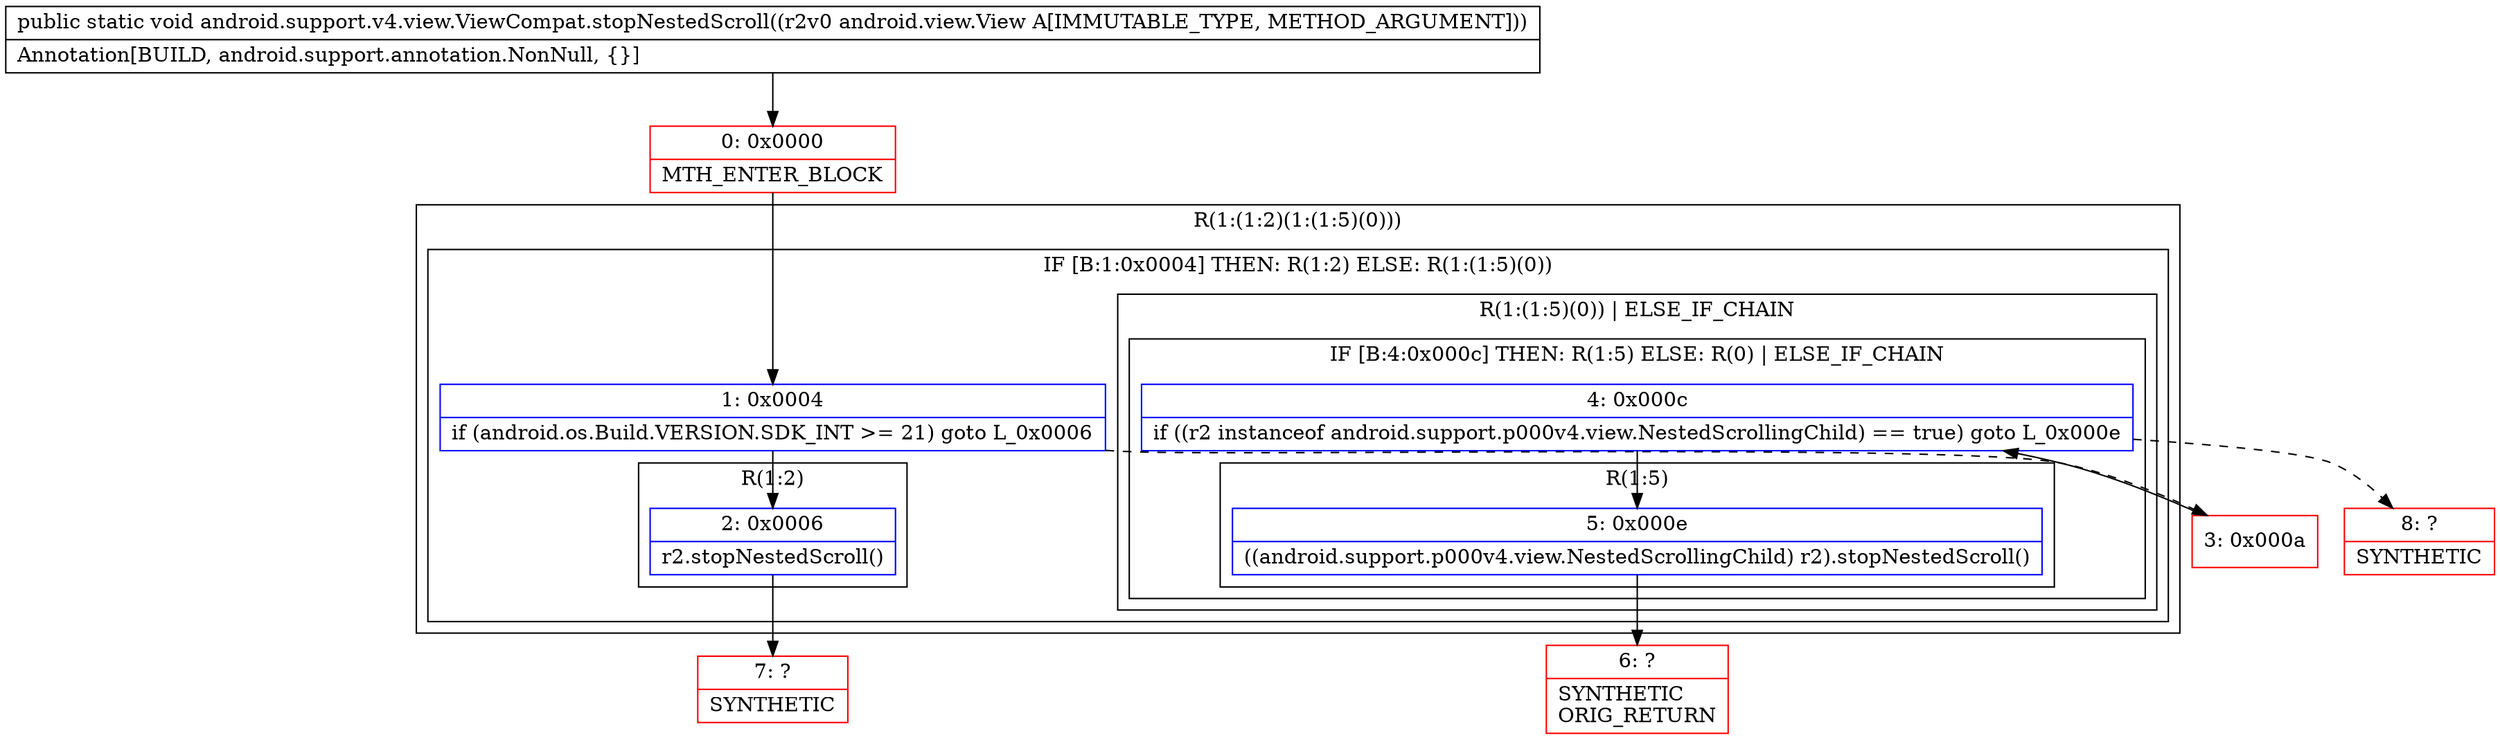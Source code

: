 digraph "CFG forandroid.support.v4.view.ViewCompat.stopNestedScroll(Landroid\/view\/View;)V" {
subgraph cluster_Region_691797734 {
label = "R(1:(1:2)(1:(1:5)(0)))";
node [shape=record,color=blue];
subgraph cluster_IfRegion_1193795016 {
label = "IF [B:1:0x0004] THEN: R(1:2) ELSE: R(1:(1:5)(0))";
node [shape=record,color=blue];
Node_1 [shape=record,label="{1\:\ 0x0004|if (android.os.Build.VERSION.SDK_INT \>= 21) goto L_0x0006\l}"];
subgraph cluster_Region_977279829 {
label = "R(1:2)";
node [shape=record,color=blue];
Node_2 [shape=record,label="{2\:\ 0x0006|r2.stopNestedScroll()\l}"];
}
subgraph cluster_Region_201057481 {
label = "R(1:(1:5)(0)) | ELSE_IF_CHAIN\l";
node [shape=record,color=blue];
subgraph cluster_IfRegion_2101475230 {
label = "IF [B:4:0x000c] THEN: R(1:5) ELSE: R(0) | ELSE_IF_CHAIN\l";
node [shape=record,color=blue];
Node_4 [shape=record,label="{4\:\ 0x000c|if ((r2 instanceof android.support.p000v4.view.NestedScrollingChild) == true) goto L_0x000e\l}"];
subgraph cluster_Region_74562659 {
label = "R(1:5)";
node [shape=record,color=blue];
Node_5 [shape=record,label="{5\:\ 0x000e|((android.support.p000v4.view.NestedScrollingChild) r2).stopNestedScroll()\l}"];
}
subgraph cluster_Region_1045533963 {
label = "R(0)";
node [shape=record,color=blue];
}
}
}
}
}
Node_0 [shape=record,color=red,label="{0\:\ 0x0000|MTH_ENTER_BLOCK\l}"];
Node_3 [shape=record,color=red,label="{3\:\ 0x000a}"];
Node_6 [shape=record,color=red,label="{6\:\ ?|SYNTHETIC\lORIG_RETURN\l}"];
Node_7 [shape=record,color=red,label="{7\:\ ?|SYNTHETIC\l}"];
Node_8 [shape=record,color=red,label="{8\:\ ?|SYNTHETIC\l}"];
MethodNode[shape=record,label="{public static void android.support.v4.view.ViewCompat.stopNestedScroll((r2v0 android.view.View A[IMMUTABLE_TYPE, METHOD_ARGUMENT]))  | Annotation[BUILD, android.support.annotation.NonNull, \{\}]\l}"];
MethodNode -> Node_0;
Node_1 -> Node_2;
Node_1 -> Node_3[style=dashed];
Node_2 -> Node_7;
Node_4 -> Node_5;
Node_4 -> Node_8[style=dashed];
Node_5 -> Node_6;
Node_0 -> Node_1;
Node_3 -> Node_4;
}

